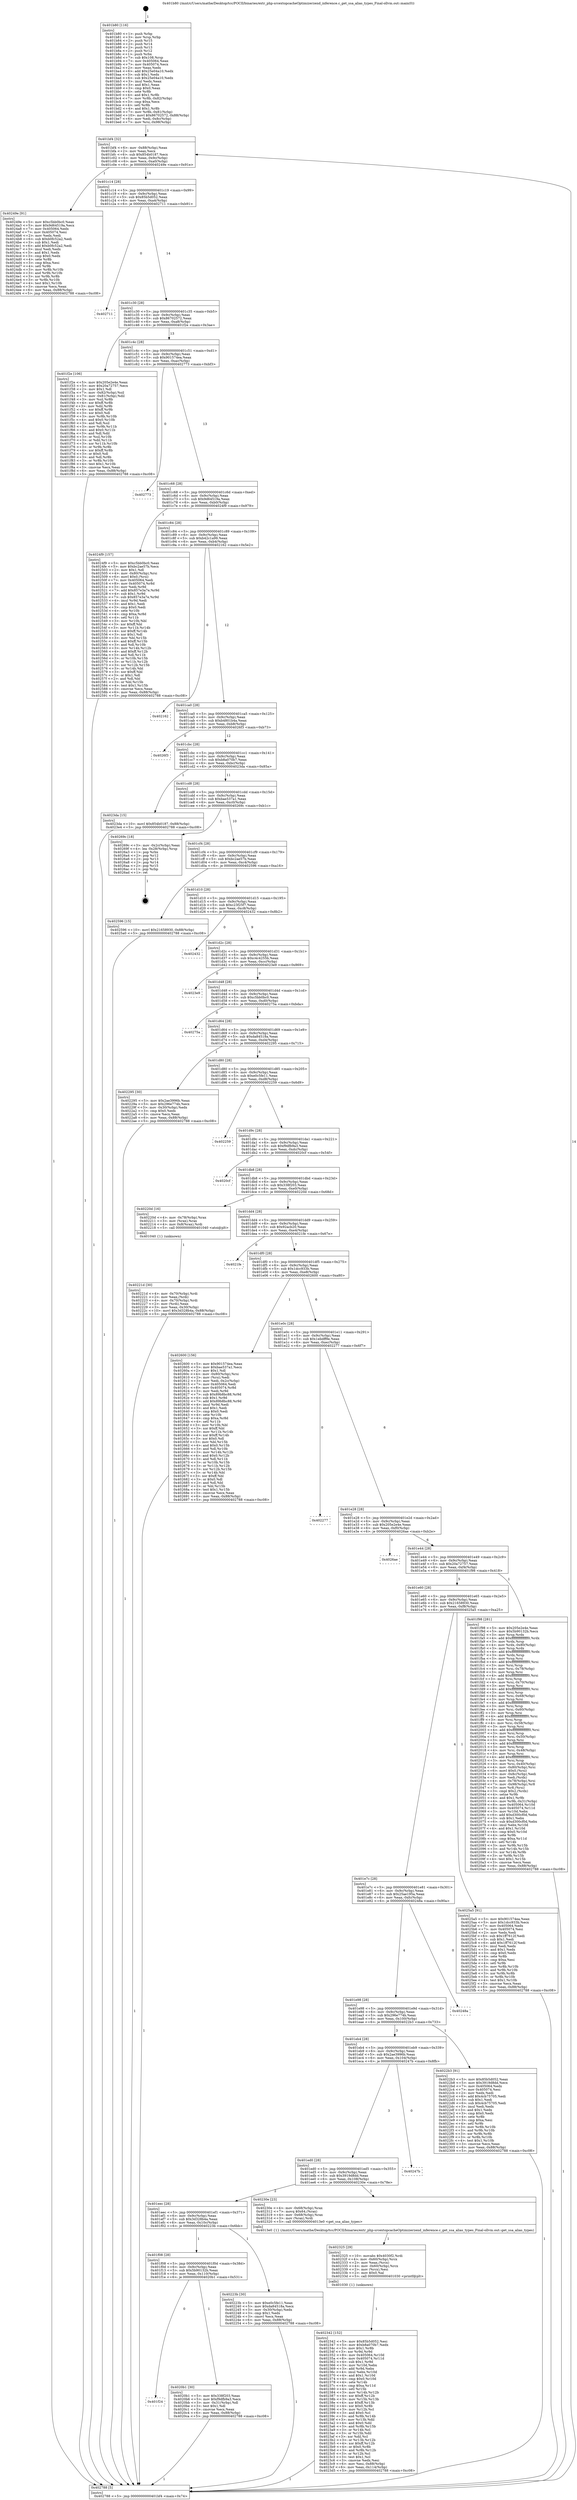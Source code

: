 digraph "0x401b80" {
  label = "0x401b80 (/mnt/c/Users/mathe/Desktop/tcc/POCII/binaries/extr_php-srcextopcacheOptimizerzend_inference.c_get_ssa_alias_types_Final-ollvm.out::main(0))"
  labelloc = "t"
  node[shape=record]

  Entry [label="",width=0.3,height=0.3,shape=circle,fillcolor=black,style=filled]
  "0x401bf4" [label="{
     0x401bf4 [32]\l
     | [instrs]\l
     &nbsp;&nbsp;0x401bf4 \<+6\>: mov -0x88(%rbp),%eax\l
     &nbsp;&nbsp;0x401bfa \<+2\>: mov %eax,%ecx\l
     &nbsp;&nbsp;0x401bfc \<+6\>: sub $0x854b0187,%ecx\l
     &nbsp;&nbsp;0x401c02 \<+6\>: mov %eax,-0x9c(%rbp)\l
     &nbsp;&nbsp;0x401c08 \<+6\>: mov %ecx,-0xa0(%rbp)\l
     &nbsp;&nbsp;0x401c0e \<+6\>: je 000000000040249e \<main+0x91e\>\l
  }"]
  "0x40249e" [label="{
     0x40249e [91]\l
     | [instrs]\l
     &nbsp;&nbsp;0x40249e \<+5\>: mov $0xc5bb0bc0,%eax\l
     &nbsp;&nbsp;0x4024a3 \<+5\>: mov $0x9d64519a,%ecx\l
     &nbsp;&nbsp;0x4024a8 \<+7\>: mov 0x405064,%edx\l
     &nbsp;&nbsp;0x4024af \<+7\>: mov 0x405074,%esi\l
     &nbsp;&nbsp;0x4024b6 \<+2\>: mov %edx,%edi\l
     &nbsp;&nbsp;0x4024b8 \<+6\>: sub $0xb0fc52a2,%edi\l
     &nbsp;&nbsp;0x4024be \<+3\>: sub $0x1,%edi\l
     &nbsp;&nbsp;0x4024c1 \<+6\>: add $0xb0fc52a2,%edi\l
     &nbsp;&nbsp;0x4024c7 \<+3\>: imul %edi,%edx\l
     &nbsp;&nbsp;0x4024ca \<+3\>: and $0x1,%edx\l
     &nbsp;&nbsp;0x4024cd \<+3\>: cmp $0x0,%edx\l
     &nbsp;&nbsp;0x4024d0 \<+4\>: sete %r8b\l
     &nbsp;&nbsp;0x4024d4 \<+3\>: cmp $0xa,%esi\l
     &nbsp;&nbsp;0x4024d7 \<+4\>: setl %r9b\l
     &nbsp;&nbsp;0x4024db \<+3\>: mov %r8b,%r10b\l
     &nbsp;&nbsp;0x4024de \<+3\>: and %r9b,%r10b\l
     &nbsp;&nbsp;0x4024e1 \<+3\>: xor %r9b,%r8b\l
     &nbsp;&nbsp;0x4024e4 \<+3\>: or %r8b,%r10b\l
     &nbsp;&nbsp;0x4024e7 \<+4\>: test $0x1,%r10b\l
     &nbsp;&nbsp;0x4024eb \<+3\>: cmovne %ecx,%eax\l
     &nbsp;&nbsp;0x4024ee \<+6\>: mov %eax,-0x88(%rbp)\l
     &nbsp;&nbsp;0x4024f4 \<+5\>: jmp 0000000000402788 \<main+0xc08\>\l
  }"]
  "0x401c14" [label="{
     0x401c14 [28]\l
     | [instrs]\l
     &nbsp;&nbsp;0x401c14 \<+5\>: jmp 0000000000401c19 \<main+0x99\>\l
     &nbsp;&nbsp;0x401c19 \<+6\>: mov -0x9c(%rbp),%eax\l
     &nbsp;&nbsp;0x401c1f \<+5\>: sub $0x85b5d052,%eax\l
     &nbsp;&nbsp;0x401c24 \<+6\>: mov %eax,-0xa4(%rbp)\l
     &nbsp;&nbsp;0x401c2a \<+6\>: je 0000000000402711 \<main+0xb91\>\l
  }"]
  Exit [label="",width=0.3,height=0.3,shape=circle,fillcolor=black,style=filled,peripheries=2]
  "0x402711" [label="{
     0x402711\l
  }", style=dashed]
  "0x401c30" [label="{
     0x401c30 [28]\l
     | [instrs]\l
     &nbsp;&nbsp;0x401c30 \<+5\>: jmp 0000000000401c35 \<main+0xb5\>\l
     &nbsp;&nbsp;0x401c35 \<+6\>: mov -0x9c(%rbp),%eax\l
     &nbsp;&nbsp;0x401c3b \<+5\>: sub $0x86702572,%eax\l
     &nbsp;&nbsp;0x401c40 \<+6\>: mov %eax,-0xa8(%rbp)\l
     &nbsp;&nbsp;0x401c46 \<+6\>: je 0000000000401f2e \<main+0x3ae\>\l
  }"]
  "0x402342" [label="{
     0x402342 [152]\l
     | [instrs]\l
     &nbsp;&nbsp;0x402342 \<+5\>: mov $0x85b5d052,%esi\l
     &nbsp;&nbsp;0x402347 \<+5\>: mov $0xb8a070b7,%edx\l
     &nbsp;&nbsp;0x40234c \<+3\>: mov $0x1,%r8b\l
     &nbsp;&nbsp;0x40234f \<+3\>: xor %r9d,%r9d\l
     &nbsp;&nbsp;0x402352 \<+8\>: mov 0x405064,%r10d\l
     &nbsp;&nbsp;0x40235a \<+8\>: mov 0x405074,%r11d\l
     &nbsp;&nbsp;0x402362 \<+4\>: sub $0x1,%r9d\l
     &nbsp;&nbsp;0x402366 \<+3\>: mov %r10d,%ebx\l
     &nbsp;&nbsp;0x402369 \<+3\>: add %r9d,%ebx\l
     &nbsp;&nbsp;0x40236c \<+4\>: imul %ebx,%r10d\l
     &nbsp;&nbsp;0x402370 \<+4\>: and $0x1,%r10d\l
     &nbsp;&nbsp;0x402374 \<+4\>: cmp $0x0,%r10d\l
     &nbsp;&nbsp;0x402378 \<+4\>: sete %r14b\l
     &nbsp;&nbsp;0x40237c \<+4\>: cmp $0xa,%r11d\l
     &nbsp;&nbsp;0x402380 \<+4\>: setl %r15b\l
     &nbsp;&nbsp;0x402384 \<+3\>: mov %r14b,%r12b\l
     &nbsp;&nbsp;0x402387 \<+4\>: xor $0xff,%r12b\l
     &nbsp;&nbsp;0x40238b \<+3\>: mov %r15b,%r13b\l
     &nbsp;&nbsp;0x40238e \<+4\>: xor $0xff,%r13b\l
     &nbsp;&nbsp;0x402392 \<+4\>: xor $0x0,%r8b\l
     &nbsp;&nbsp;0x402396 \<+3\>: mov %r12b,%cl\l
     &nbsp;&nbsp;0x402399 \<+3\>: and $0x0,%cl\l
     &nbsp;&nbsp;0x40239c \<+3\>: and %r8b,%r14b\l
     &nbsp;&nbsp;0x40239f \<+3\>: mov %r13b,%dil\l
     &nbsp;&nbsp;0x4023a2 \<+4\>: and $0x0,%dil\l
     &nbsp;&nbsp;0x4023a6 \<+3\>: and %r8b,%r15b\l
     &nbsp;&nbsp;0x4023a9 \<+3\>: or %r14b,%cl\l
     &nbsp;&nbsp;0x4023ac \<+3\>: or %r15b,%dil\l
     &nbsp;&nbsp;0x4023af \<+3\>: xor %dil,%cl\l
     &nbsp;&nbsp;0x4023b2 \<+3\>: or %r13b,%r12b\l
     &nbsp;&nbsp;0x4023b5 \<+4\>: xor $0xff,%r12b\l
     &nbsp;&nbsp;0x4023b9 \<+4\>: or $0x0,%r8b\l
     &nbsp;&nbsp;0x4023bd \<+3\>: and %r8b,%r12b\l
     &nbsp;&nbsp;0x4023c0 \<+3\>: or %r12b,%cl\l
     &nbsp;&nbsp;0x4023c3 \<+3\>: test $0x1,%cl\l
     &nbsp;&nbsp;0x4023c6 \<+3\>: cmovne %edx,%esi\l
     &nbsp;&nbsp;0x4023c9 \<+6\>: mov %esi,-0x88(%rbp)\l
     &nbsp;&nbsp;0x4023cf \<+6\>: mov %eax,-0x114(%rbp)\l
     &nbsp;&nbsp;0x4023d5 \<+5\>: jmp 0000000000402788 \<main+0xc08\>\l
  }"]
  "0x401f2e" [label="{
     0x401f2e [106]\l
     | [instrs]\l
     &nbsp;&nbsp;0x401f2e \<+5\>: mov $0x205e2e4e,%eax\l
     &nbsp;&nbsp;0x401f33 \<+5\>: mov $0x20a72757,%ecx\l
     &nbsp;&nbsp;0x401f38 \<+2\>: mov $0x1,%dl\l
     &nbsp;&nbsp;0x401f3a \<+7\>: mov -0x82(%rbp),%sil\l
     &nbsp;&nbsp;0x401f41 \<+7\>: mov -0x81(%rbp),%dil\l
     &nbsp;&nbsp;0x401f48 \<+3\>: mov %sil,%r8b\l
     &nbsp;&nbsp;0x401f4b \<+4\>: xor $0xff,%r8b\l
     &nbsp;&nbsp;0x401f4f \<+3\>: mov %dil,%r9b\l
     &nbsp;&nbsp;0x401f52 \<+4\>: xor $0xff,%r9b\l
     &nbsp;&nbsp;0x401f56 \<+3\>: xor $0x0,%dl\l
     &nbsp;&nbsp;0x401f59 \<+3\>: mov %r8b,%r10b\l
     &nbsp;&nbsp;0x401f5c \<+4\>: and $0x0,%r10b\l
     &nbsp;&nbsp;0x401f60 \<+3\>: and %dl,%sil\l
     &nbsp;&nbsp;0x401f63 \<+3\>: mov %r9b,%r11b\l
     &nbsp;&nbsp;0x401f66 \<+4\>: and $0x0,%r11b\l
     &nbsp;&nbsp;0x401f6a \<+3\>: and %dl,%dil\l
     &nbsp;&nbsp;0x401f6d \<+3\>: or %sil,%r10b\l
     &nbsp;&nbsp;0x401f70 \<+3\>: or %dil,%r11b\l
     &nbsp;&nbsp;0x401f73 \<+3\>: xor %r11b,%r10b\l
     &nbsp;&nbsp;0x401f76 \<+3\>: or %r9b,%r8b\l
     &nbsp;&nbsp;0x401f79 \<+4\>: xor $0xff,%r8b\l
     &nbsp;&nbsp;0x401f7d \<+3\>: or $0x0,%dl\l
     &nbsp;&nbsp;0x401f80 \<+3\>: and %dl,%r8b\l
     &nbsp;&nbsp;0x401f83 \<+3\>: or %r8b,%r10b\l
     &nbsp;&nbsp;0x401f86 \<+4\>: test $0x1,%r10b\l
     &nbsp;&nbsp;0x401f8a \<+3\>: cmovne %ecx,%eax\l
     &nbsp;&nbsp;0x401f8d \<+6\>: mov %eax,-0x88(%rbp)\l
     &nbsp;&nbsp;0x401f93 \<+5\>: jmp 0000000000402788 \<main+0xc08\>\l
  }"]
  "0x401c4c" [label="{
     0x401c4c [28]\l
     | [instrs]\l
     &nbsp;&nbsp;0x401c4c \<+5\>: jmp 0000000000401c51 \<main+0xd1\>\l
     &nbsp;&nbsp;0x401c51 \<+6\>: mov -0x9c(%rbp),%eax\l
     &nbsp;&nbsp;0x401c57 \<+5\>: sub $0x901574ea,%eax\l
     &nbsp;&nbsp;0x401c5c \<+6\>: mov %eax,-0xac(%rbp)\l
     &nbsp;&nbsp;0x401c62 \<+6\>: je 0000000000402773 \<main+0xbf3\>\l
  }"]
  "0x402788" [label="{
     0x402788 [5]\l
     | [instrs]\l
     &nbsp;&nbsp;0x402788 \<+5\>: jmp 0000000000401bf4 \<main+0x74\>\l
  }"]
  "0x401b80" [label="{
     0x401b80 [116]\l
     | [instrs]\l
     &nbsp;&nbsp;0x401b80 \<+1\>: push %rbp\l
     &nbsp;&nbsp;0x401b81 \<+3\>: mov %rsp,%rbp\l
     &nbsp;&nbsp;0x401b84 \<+2\>: push %r15\l
     &nbsp;&nbsp;0x401b86 \<+2\>: push %r14\l
     &nbsp;&nbsp;0x401b88 \<+2\>: push %r13\l
     &nbsp;&nbsp;0x401b8a \<+2\>: push %r12\l
     &nbsp;&nbsp;0x401b8c \<+1\>: push %rbx\l
     &nbsp;&nbsp;0x401b8d \<+7\>: sub $0x108,%rsp\l
     &nbsp;&nbsp;0x401b94 \<+7\>: mov 0x405064,%eax\l
     &nbsp;&nbsp;0x401b9b \<+7\>: mov 0x405074,%ecx\l
     &nbsp;&nbsp;0x401ba2 \<+2\>: mov %eax,%edx\l
     &nbsp;&nbsp;0x401ba4 \<+6\>: add $0x25e04a10,%edx\l
     &nbsp;&nbsp;0x401baa \<+3\>: sub $0x1,%edx\l
     &nbsp;&nbsp;0x401bad \<+6\>: sub $0x25e04a10,%edx\l
     &nbsp;&nbsp;0x401bb3 \<+3\>: imul %edx,%eax\l
     &nbsp;&nbsp;0x401bb6 \<+3\>: and $0x1,%eax\l
     &nbsp;&nbsp;0x401bb9 \<+3\>: cmp $0x0,%eax\l
     &nbsp;&nbsp;0x401bbc \<+4\>: sete %r8b\l
     &nbsp;&nbsp;0x401bc0 \<+4\>: and $0x1,%r8b\l
     &nbsp;&nbsp;0x401bc4 \<+7\>: mov %r8b,-0x82(%rbp)\l
     &nbsp;&nbsp;0x401bcb \<+3\>: cmp $0xa,%ecx\l
     &nbsp;&nbsp;0x401bce \<+4\>: setl %r8b\l
     &nbsp;&nbsp;0x401bd2 \<+4\>: and $0x1,%r8b\l
     &nbsp;&nbsp;0x401bd6 \<+7\>: mov %r8b,-0x81(%rbp)\l
     &nbsp;&nbsp;0x401bdd \<+10\>: movl $0x86702572,-0x88(%rbp)\l
     &nbsp;&nbsp;0x401be7 \<+6\>: mov %edi,-0x8c(%rbp)\l
     &nbsp;&nbsp;0x401bed \<+7\>: mov %rsi,-0x98(%rbp)\l
  }"]
  "0x402325" [label="{
     0x402325 [29]\l
     | [instrs]\l
     &nbsp;&nbsp;0x402325 \<+10\>: movabs $0x4030f2,%rdi\l
     &nbsp;&nbsp;0x40232f \<+4\>: mov -0x60(%rbp),%rcx\l
     &nbsp;&nbsp;0x402333 \<+2\>: mov %eax,(%rcx)\l
     &nbsp;&nbsp;0x402335 \<+4\>: mov -0x60(%rbp),%rcx\l
     &nbsp;&nbsp;0x402339 \<+2\>: mov (%rcx),%esi\l
     &nbsp;&nbsp;0x40233b \<+2\>: mov $0x0,%al\l
     &nbsp;&nbsp;0x40233d \<+5\>: call 0000000000401030 \<printf@plt\>\l
     | [calls]\l
     &nbsp;&nbsp;0x401030 \{1\} (unknown)\l
  }"]
  "0x402773" [label="{
     0x402773\l
  }", style=dashed]
  "0x401c68" [label="{
     0x401c68 [28]\l
     | [instrs]\l
     &nbsp;&nbsp;0x401c68 \<+5\>: jmp 0000000000401c6d \<main+0xed\>\l
     &nbsp;&nbsp;0x401c6d \<+6\>: mov -0x9c(%rbp),%eax\l
     &nbsp;&nbsp;0x401c73 \<+5\>: sub $0x9d64519a,%eax\l
     &nbsp;&nbsp;0x401c78 \<+6\>: mov %eax,-0xb0(%rbp)\l
     &nbsp;&nbsp;0x401c7e \<+6\>: je 00000000004024f9 \<main+0x979\>\l
  }"]
  "0x40221d" [label="{
     0x40221d [30]\l
     | [instrs]\l
     &nbsp;&nbsp;0x40221d \<+4\>: mov -0x70(%rbp),%rdi\l
     &nbsp;&nbsp;0x402221 \<+2\>: mov %eax,(%rdi)\l
     &nbsp;&nbsp;0x402223 \<+4\>: mov -0x70(%rbp),%rdi\l
     &nbsp;&nbsp;0x402227 \<+2\>: mov (%rdi),%eax\l
     &nbsp;&nbsp;0x402229 \<+3\>: mov %eax,-0x30(%rbp)\l
     &nbsp;&nbsp;0x40222c \<+10\>: movl $0x3d328b4a,-0x88(%rbp)\l
     &nbsp;&nbsp;0x402236 \<+5\>: jmp 0000000000402788 \<main+0xc08\>\l
  }"]
  "0x4024f9" [label="{
     0x4024f9 [157]\l
     | [instrs]\l
     &nbsp;&nbsp;0x4024f9 \<+5\>: mov $0xc5bb0bc0,%eax\l
     &nbsp;&nbsp;0x4024fe \<+5\>: mov $0xbc2ae57b,%ecx\l
     &nbsp;&nbsp;0x402503 \<+2\>: mov $0x1,%dl\l
     &nbsp;&nbsp;0x402505 \<+4\>: mov -0x80(%rbp),%rsi\l
     &nbsp;&nbsp;0x402509 \<+6\>: movl $0x0,(%rsi)\l
     &nbsp;&nbsp;0x40250f \<+7\>: mov 0x405064,%edi\l
     &nbsp;&nbsp;0x402516 \<+8\>: mov 0x405074,%r8d\l
     &nbsp;&nbsp;0x40251e \<+3\>: mov %edi,%r9d\l
     &nbsp;&nbsp;0x402521 \<+7\>: add $0x857e3a7e,%r9d\l
     &nbsp;&nbsp;0x402528 \<+4\>: sub $0x1,%r9d\l
     &nbsp;&nbsp;0x40252c \<+7\>: sub $0x857e3a7e,%r9d\l
     &nbsp;&nbsp;0x402533 \<+4\>: imul %r9d,%edi\l
     &nbsp;&nbsp;0x402537 \<+3\>: and $0x1,%edi\l
     &nbsp;&nbsp;0x40253a \<+3\>: cmp $0x0,%edi\l
     &nbsp;&nbsp;0x40253d \<+4\>: sete %r10b\l
     &nbsp;&nbsp;0x402541 \<+4\>: cmp $0xa,%r8d\l
     &nbsp;&nbsp;0x402545 \<+4\>: setl %r11b\l
     &nbsp;&nbsp;0x402549 \<+3\>: mov %r10b,%bl\l
     &nbsp;&nbsp;0x40254c \<+3\>: xor $0xff,%bl\l
     &nbsp;&nbsp;0x40254f \<+3\>: mov %r11b,%r14b\l
     &nbsp;&nbsp;0x402552 \<+4\>: xor $0xff,%r14b\l
     &nbsp;&nbsp;0x402556 \<+3\>: xor $0x1,%dl\l
     &nbsp;&nbsp;0x402559 \<+3\>: mov %bl,%r15b\l
     &nbsp;&nbsp;0x40255c \<+4\>: and $0xff,%r15b\l
     &nbsp;&nbsp;0x402560 \<+3\>: and %dl,%r10b\l
     &nbsp;&nbsp;0x402563 \<+3\>: mov %r14b,%r12b\l
     &nbsp;&nbsp;0x402566 \<+4\>: and $0xff,%r12b\l
     &nbsp;&nbsp;0x40256a \<+3\>: and %dl,%r11b\l
     &nbsp;&nbsp;0x40256d \<+3\>: or %r10b,%r15b\l
     &nbsp;&nbsp;0x402570 \<+3\>: or %r11b,%r12b\l
     &nbsp;&nbsp;0x402573 \<+3\>: xor %r12b,%r15b\l
     &nbsp;&nbsp;0x402576 \<+3\>: or %r14b,%bl\l
     &nbsp;&nbsp;0x402579 \<+3\>: xor $0xff,%bl\l
     &nbsp;&nbsp;0x40257c \<+3\>: or $0x1,%dl\l
     &nbsp;&nbsp;0x40257f \<+2\>: and %dl,%bl\l
     &nbsp;&nbsp;0x402581 \<+3\>: or %bl,%r15b\l
     &nbsp;&nbsp;0x402584 \<+4\>: test $0x1,%r15b\l
     &nbsp;&nbsp;0x402588 \<+3\>: cmovne %ecx,%eax\l
     &nbsp;&nbsp;0x40258b \<+6\>: mov %eax,-0x88(%rbp)\l
     &nbsp;&nbsp;0x402591 \<+5\>: jmp 0000000000402788 \<main+0xc08\>\l
  }"]
  "0x401c84" [label="{
     0x401c84 [28]\l
     | [instrs]\l
     &nbsp;&nbsp;0x401c84 \<+5\>: jmp 0000000000401c89 \<main+0x109\>\l
     &nbsp;&nbsp;0x401c89 \<+6\>: mov -0x9c(%rbp),%eax\l
     &nbsp;&nbsp;0x401c8f \<+5\>: sub $0xb42c1a99,%eax\l
     &nbsp;&nbsp;0x401c94 \<+6\>: mov %eax,-0xb4(%rbp)\l
     &nbsp;&nbsp;0x401c9a \<+6\>: je 0000000000402162 \<main+0x5e2\>\l
  }"]
  "0x401f24" [label="{
     0x401f24\l
  }", style=dashed]
  "0x402162" [label="{
     0x402162\l
  }", style=dashed]
  "0x401ca0" [label="{
     0x401ca0 [28]\l
     | [instrs]\l
     &nbsp;&nbsp;0x401ca0 \<+5\>: jmp 0000000000401ca5 \<main+0x125\>\l
     &nbsp;&nbsp;0x401ca5 \<+6\>: mov -0x9c(%rbp),%eax\l
     &nbsp;&nbsp;0x401cab \<+5\>: sub $0xb4801b4a,%eax\l
     &nbsp;&nbsp;0x401cb0 \<+6\>: mov %eax,-0xb8(%rbp)\l
     &nbsp;&nbsp;0x401cb6 \<+6\>: je 00000000004026f3 \<main+0xb73\>\l
  }"]
  "0x4020b1" [label="{
     0x4020b1 [30]\l
     | [instrs]\l
     &nbsp;&nbsp;0x4020b1 \<+5\>: mov $0x338f203,%eax\l
     &nbsp;&nbsp;0x4020b6 \<+5\>: mov $0xf9dfb9a3,%ecx\l
     &nbsp;&nbsp;0x4020bb \<+3\>: mov -0x31(%rbp),%dl\l
     &nbsp;&nbsp;0x4020be \<+3\>: test $0x1,%dl\l
     &nbsp;&nbsp;0x4020c1 \<+3\>: cmovne %ecx,%eax\l
     &nbsp;&nbsp;0x4020c4 \<+6\>: mov %eax,-0x88(%rbp)\l
     &nbsp;&nbsp;0x4020ca \<+5\>: jmp 0000000000402788 \<main+0xc08\>\l
  }"]
  "0x4026f3" [label="{
     0x4026f3\l
  }", style=dashed]
  "0x401cbc" [label="{
     0x401cbc [28]\l
     | [instrs]\l
     &nbsp;&nbsp;0x401cbc \<+5\>: jmp 0000000000401cc1 \<main+0x141\>\l
     &nbsp;&nbsp;0x401cc1 \<+6\>: mov -0x9c(%rbp),%eax\l
     &nbsp;&nbsp;0x401cc7 \<+5\>: sub $0xb8a070b7,%eax\l
     &nbsp;&nbsp;0x401ccc \<+6\>: mov %eax,-0xbc(%rbp)\l
     &nbsp;&nbsp;0x401cd2 \<+6\>: je 00000000004023da \<main+0x85a\>\l
  }"]
  "0x401f08" [label="{
     0x401f08 [28]\l
     | [instrs]\l
     &nbsp;&nbsp;0x401f08 \<+5\>: jmp 0000000000401f0d \<main+0x38d\>\l
     &nbsp;&nbsp;0x401f0d \<+6\>: mov -0x9c(%rbp),%eax\l
     &nbsp;&nbsp;0x401f13 \<+5\>: sub $0x5b90132b,%eax\l
     &nbsp;&nbsp;0x401f18 \<+6\>: mov %eax,-0x110(%rbp)\l
     &nbsp;&nbsp;0x401f1e \<+6\>: je 00000000004020b1 \<main+0x531\>\l
  }"]
  "0x4023da" [label="{
     0x4023da [15]\l
     | [instrs]\l
     &nbsp;&nbsp;0x4023da \<+10\>: movl $0x854b0187,-0x88(%rbp)\l
     &nbsp;&nbsp;0x4023e4 \<+5\>: jmp 0000000000402788 \<main+0xc08\>\l
  }"]
  "0x401cd8" [label="{
     0x401cd8 [28]\l
     | [instrs]\l
     &nbsp;&nbsp;0x401cd8 \<+5\>: jmp 0000000000401cdd \<main+0x15d\>\l
     &nbsp;&nbsp;0x401cdd \<+6\>: mov -0x9c(%rbp),%eax\l
     &nbsp;&nbsp;0x401ce3 \<+5\>: sub $0xbae537a1,%eax\l
     &nbsp;&nbsp;0x401ce8 \<+6\>: mov %eax,-0xc0(%rbp)\l
     &nbsp;&nbsp;0x401cee \<+6\>: je 000000000040269c \<main+0xb1c\>\l
  }"]
  "0x40223b" [label="{
     0x40223b [30]\l
     | [instrs]\l
     &nbsp;&nbsp;0x40223b \<+5\>: mov $0xe0c5fe11,%eax\l
     &nbsp;&nbsp;0x402240 \<+5\>: mov $0xda84518a,%ecx\l
     &nbsp;&nbsp;0x402245 \<+3\>: mov -0x30(%rbp),%edx\l
     &nbsp;&nbsp;0x402248 \<+3\>: cmp $0x1,%edx\l
     &nbsp;&nbsp;0x40224b \<+3\>: cmovl %ecx,%eax\l
     &nbsp;&nbsp;0x40224e \<+6\>: mov %eax,-0x88(%rbp)\l
     &nbsp;&nbsp;0x402254 \<+5\>: jmp 0000000000402788 \<main+0xc08\>\l
  }"]
  "0x40269c" [label="{
     0x40269c [18]\l
     | [instrs]\l
     &nbsp;&nbsp;0x40269c \<+3\>: mov -0x2c(%rbp),%eax\l
     &nbsp;&nbsp;0x40269f \<+4\>: lea -0x28(%rbp),%rsp\l
     &nbsp;&nbsp;0x4026a3 \<+1\>: pop %rbx\l
     &nbsp;&nbsp;0x4026a4 \<+2\>: pop %r12\l
     &nbsp;&nbsp;0x4026a6 \<+2\>: pop %r13\l
     &nbsp;&nbsp;0x4026a8 \<+2\>: pop %r14\l
     &nbsp;&nbsp;0x4026aa \<+2\>: pop %r15\l
     &nbsp;&nbsp;0x4026ac \<+1\>: pop %rbp\l
     &nbsp;&nbsp;0x4026ad \<+1\>: ret\l
  }"]
  "0x401cf4" [label="{
     0x401cf4 [28]\l
     | [instrs]\l
     &nbsp;&nbsp;0x401cf4 \<+5\>: jmp 0000000000401cf9 \<main+0x179\>\l
     &nbsp;&nbsp;0x401cf9 \<+6\>: mov -0x9c(%rbp),%eax\l
     &nbsp;&nbsp;0x401cff \<+5\>: sub $0xbc2ae57b,%eax\l
     &nbsp;&nbsp;0x401d04 \<+6\>: mov %eax,-0xc4(%rbp)\l
     &nbsp;&nbsp;0x401d0a \<+6\>: je 0000000000402596 \<main+0xa16\>\l
  }"]
  "0x401eec" [label="{
     0x401eec [28]\l
     | [instrs]\l
     &nbsp;&nbsp;0x401eec \<+5\>: jmp 0000000000401ef1 \<main+0x371\>\l
     &nbsp;&nbsp;0x401ef1 \<+6\>: mov -0x9c(%rbp),%eax\l
     &nbsp;&nbsp;0x401ef7 \<+5\>: sub $0x3d328b4a,%eax\l
     &nbsp;&nbsp;0x401efc \<+6\>: mov %eax,-0x10c(%rbp)\l
     &nbsp;&nbsp;0x401f02 \<+6\>: je 000000000040223b \<main+0x6bb\>\l
  }"]
  "0x402596" [label="{
     0x402596 [15]\l
     | [instrs]\l
     &nbsp;&nbsp;0x402596 \<+10\>: movl $0x21658930,-0x88(%rbp)\l
     &nbsp;&nbsp;0x4025a0 \<+5\>: jmp 0000000000402788 \<main+0xc08\>\l
  }"]
  "0x401d10" [label="{
     0x401d10 [28]\l
     | [instrs]\l
     &nbsp;&nbsp;0x401d10 \<+5\>: jmp 0000000000401d15 \<main+0x195\>\l
     &nbsp;&nbsp;0x401d15 \<+6\>: mov -0x9c(%rbp),%eax\l
     &nbsp;&nbsp;0x401d1b \<+5\>: sub $0xc23f25f7,%eax\l
     &nbsp;&nbsp;0x401d20 \<+6\>: mov %eax,-0xc8(%rbp)\l
     &nbsp;&nbsp;0x401d26 \<+6\>: je 0000000000402432 \<main+0x8b2\>\l
  }"]
  "0x40230e" [label="{
     0x40230e [23]\l
     | [instrs]\l
     &nbsp;&nbsp;0x40230e \<+4\>: mov -0x68(%rbp),%rax\l
     &nbsp;&nbsp;0x402312 \<+7\>: movq $0x64,(%rax)\l
     &nbsp;&nbsp;0x402319 \<+4\>: mov -0x68(%rbp),%rax\l
     &nbsp;&nbsp;0x40231d \<+3\>: mov (%rax),%rdi\l
     &nbsp;&nbsp;0x402320 \<+5\>: call 00000000004013e0 \<get_ssa_alias_types\>\l
     | [calls]\l
     &nbsp;&nbsp;0x4013e0 \{1\} (/mnt/c/Users/mathe/Desktop/tcc/POCII/binaries/extr_php-srcextopcacheOptimizerzend_inference.c_get_ssa_alias_types_Final-ollvm.out::get_ssa_alias_types)\l
  }"]
  "0x402432" [label="{
     0x402432\l
  }", style=dashed]
  "0x401d2c" [label="{
     0x401d2c [28]\l
     | [instrs]\l
     &nbsp;&nbsp;0x401d2c \<+5\>: jmp 0000000000401d31 \<main+0x1b1\>\l
     &nbsp;&nbsp;0x401d31 \<+6\>: mov -0x9c(%rbp),%eax\l
     &nbsp;&nbsp;0x401d37 \<+5\>: sub $0xc4c4255b,%eax\l
     &nbsp;&nbsp;0x401d3c \<+6\>: mov %eax,-0xcc(%rbp)\l
     &nbsp;&nbsp;0x401d42 \<+6\>: je 00000000004023e9 \<main+0x869\>\l
  }"]
  "0x401ed0" [label="{
     0x401ed0 [28]\l
     | [instrs]\l
     &nbsp;&nbsp;0x401ed0 \<+5\>: jmp 0000000000401ed5 \<main+0x355\>\l
     &nbsp;&nbsp;0x401ed5 \<+6\>: mov -0x9c(%rbp),%eax\l
     &nbsp;&nbsp;0x401edb \<+5\>: sub $0x3919d8dd,%eax\l
     &nbsp;&nbsp;0x401ee0 \<+6\>: mov %eax,-0x108(%rbp)\l
     &nbsp;&nbsp;0x401ee6 \<+6\>: je 000000000040230e \<main+0x78e\>\l
  }"]
  "0x4023e9" [label="{
     0x4023e9\l
  }", style=dashed]
  "0x401d48" [label="{
     0x401d48 [28]\l
     | [instrs]\l
     &nbsp;&nbsp;0x401d48 \<+5\>: jmp 0000000000401d4d \<main+0x1cd\>\l
     &nbsp;&nbsp;0x401d4d \<+6\>: mov -0x9c(%rbp),%eax\l
     &nbsp;&nbsp;0x401d53 \<+5\>: sub $0xc5bb0bc0,%eax\l
     &nbsp;&nbsp;0x401d58 \<+6\>: mov %eax,-0xd0(%rbp)\l
     &nbsp;&nbsp;0x401d5e \<+6\>: je 000000000040275a \<main+0xbda\>\l
  }"]
  "0x40247b" [label="{
     0x40247b\l
  }", style=dashed]
  "0x40275a" [label="{
     0x40275a\l
  }", style=dashed]
  "0x401d64" [label="{
     0x401d64 [28]\l
     | [instrs]\l
     &nbsp;&nbsp;0x401d64 \<+5\>: jmp 0000000000401d69 \<main+0x1e9\>\l
     &nbsp;&nbsp;0x401d69 \<+6\>: mov -0x9c(%rbp),%eax\l
     &nbsp;&nbsp;0x401d6f \<+5\>: sub $0xda84518a,%eax\l
     &nbsp;&nbsp;0x401d74 \<+6\>: mov %eax,-0xd4(%rbp)\l
     &nbsp;&nbsp;0x401d7a \<+6\>: je 0000000000402295 \<main+0x715\>\l
  }"]
  "0x401eb4" [label="{
     0x401eb4 [28]\l
     | [instrs]\l
     &nbsp;&nbsp;0x401eb4 \<+5\>: jmp 0000000000401eb9 \<main+0x339\>\l
     &nbsp;&nbsp;0x401eb9 \<+6\>: mov -0x9c(%rbp),%eax\l
     &nbsp;&nbsp;0x401ebf \<+5\>: sub $0x2ae3996b,%eax\l
     &nbsp;&nbsp;0x401ec4 \<+6\>: mov %eax,-0x104(%rbp)\l
     &nbsp;&nbsp;0x401eca \<+6\>: je 000000000040247b \<main+0x8fb\>\l
  }"]
  "0x402295" [label="{
     0x402295 [30]\l
     | [instrs]\l
     &nbsp;&nbsp;0x402295 \<+5\>: mov $0x2ae3996b,%eax\l
     &nbsp;&nbsp;0x40229a \<+5\>: mov $0x296e774b,%ecx\l
     &nbsp;&nbsp;0x40229f \<+3\>: mov -0x30(%rbp),%edx\l
     &nbsp;&nbsp;0x4022a2 \<+3\>: cmp $0x0,%edx\l
     &nbsp;&nbsp;0x4022a5 \<+3\>: cmove %ecx,%eax\l
     &nbsp;&nbsp;0x4022a8 \<+6\>: mov %eax,-0x88(%rbp)\l
     &nbsp;&nbsp;0x4022ae \<+5\>: jmp 0000000000402788 \<main+0xc08\>\l
  }"]
  "0x401d80" [label="{
     0x401d80 [28]\l
     | [instrs]\l
     &nbsp;&nbsp;0x401d80 \<+5\>: jmp 0000000000401d85 \<main+0x205\>\l
     &nbsp;&nbsp;0x401d85 \<+6\>: mov -0x9c(%rbp),%eax\l
     &nbsp;&nbsp;0x401d8b \<+5\>: sub $0xe0c5fe11,%eax\l
     &nbsp;&nbsp;0x401d90 \<+6\>: mov %eax,-0xd8(%rbp)\l
     &nbsp;&nbsp;0x401d96 \<+6\>: je 0000000000402259 \<main+0x6d9\>\l
  }"]
  "0x4022b3" [label="{
     0x4022b3 [91]\l
     | [instrs]\l
     &nbsp;&nbsp;0x4022b3 \<+5\>: mov $0x85b5d052,%eax\l
     &nbsp;&nbsp;0x4022b8 \<+5\>: mov $0x3919d8dd,%ecx\l
     &nbsp;&nbsp;0x4022bd \<+7\>: mov 0x405064,%edx\l
     &nbsp;&nbsp;0x4022c4 \<+7\>: mov 0x405074,%esi\l
     &nbsp;&nbsp;0x4022cb \<+2\>: mov %edx,%edi\l
     &nbsp;&nbsp;0x4022cd \<+6\>: add $0x4cb75705,%edi\l
     &nbsp;&nbsp;0x4022d3 \<+3\>: sub $0x1,%edi\l
     &nbsp;&nbsp;0x4022d6 \<+6\>: sub $0x4cb75705,%edi\l
     &nbsp;&nbsp;0x4022dc \<+3\>: imul %edi,%edx\l
     &nbsp;&nbsp;0x4022df \<+3\>: and $0x1,%edx\l
     &nbsp;&nbsp;0x4022e2 \<+3\>: cmp $0x0,%edx\l
     &nbsp;&nbsp;0x4022e5 \<+4\>: sete %r8b\l
     &nbsp;&nbsp;0x4022e9 \<+3\>: cmp $0xa,%esi\l
     &nbsp;&nbsp;0x4022ec \<+4\>: setl %r9b\l
     &nbsp;&nbsp;0x4022f0 \<+3\>: mov %r8b,%r10b\l
     &nbsp;&nbsp;0x4022f3 \<+3\>: and %r9b,%r10b\l
     &nbsp;&nbsp;0x4022f6 \<+3\>: xor %r9b,%r8b\l
     &nbsp;&nbsp;0x4022f9 \<+3\>: or %r8b,%r10b\l
     &nbsp;&nbsp;0x4022fc \<+4\>: test $0x1,%r10b\l
     &nbsp;&nbsp;0x402300 \<+3\>: cmovne %ecx,%eax\l
     &nbsp;&nbsp;0x402303 \<+6\>: mov %eax,-0x88(%rbp)\l
     &nbsp;&nbsp;0x402309 \<+5\>: jmp 0000000000402788 \<main+0xc08\>\l
  }"]
  "0x402259" [label="{
     0x402259\l
  }", style=dashed]
  "0x401d9c" [label="{
     0x401d9c [28]\l
     | [instrs]\l
     &nbsp;&nbsp;0x401d9c \<+5\>: jmp 0000000000401da1 \<main+0x221\>\l
     &nbsp;&nbsp;0x401da1 \<+6\>: mov -0x9c(%rbp),%eax\l
     &nbsp;&nbsp;0x401da7 \<+5\>: sub $0xf9dfb9a3,%eax\l
     &nbsp;&nbsp;0x401dac \<+6\>: mov %eax,-0xdc(%rbp)\l
     &nbsp;&nbsp;0x401db2 \<+6\>: je 00000000004020cf \<main+0x54f\>\l
  }"]
  "0x401e98" [label="{
     0x401e98 [28]\l
     | [instrs]\l
     &nbsp;&nbsp;0x401e98 \<+5\>: jmp 0000000000401e9d \<main+0x31d\>\l
     &nbsp;&nbsp;0x401e9d \<+6\>: mov -0x9c(%rbp),%eax\l
     &nbsp;&nbsp;0x401ea3 \<+5\>: sub $0x296e774b,%eax\l
     &nbsp;&nbsp;0x401ea8 \<+6\>: mov %eax,-0x100(%rbp)\l
     &nbsp;&nbsp;0x401eae \<+6\>: je 00000000004022b3 \<main+0x733\>\l
  }"]
  "0x4020cf" [label="{
     0x4020cf\l
  }", style=dashed]
  "0x401db8" [label="{
     0x401db8 [28]\l
     | [instrs]\l
     &nbsp;&nbsp;0x401db8 \<+5\>: jmp 0000000000401dbd \<main+0x23d\>\l
     &nbsp;&nbsp;0x401dbd \<+6\>: mov -0x9c(%rbp),%eax\l
     &nbsp;&nbsp;0x401dc3 \<+5\>: sub $0x338f203,%eax\l
     &nbsp;&nbsp;0x401dc8 \<+6\>: mov %eax,-0xe0(%rbp)\l
     &nbsp;&nbsp;0x401dce \<+6\>: je 000000000040220d \<main+0x68d\>\l
  }"]
  "0x40248a" [label="{
     0x40248a\l
  }", style=dashed]
  "0x40220d" [label="{
     0x40220d [16]\l
     | [instrs]\l
     &nbsp;&nbsp;0x40220d \<+4\>: mov -0x78(%rbp),%rax\l
     &nbsp;&nbsp;0x402211 \<+3\>: mov (%rax),%rax\l
     &nbsp;&nbsp;0x402214 \<+4\>: mov 0x8(%rax),%rdi\l
     &nbsp;&nbsp;0x402218 \<+5\>: call 0000000000401040 \<atoi@plt\>\l
     | [calls]\l
     &nbsp;&nbsp;0x401040 \{1\} (unknown)\l
  }"]
  "0x401dd4" [label="{
     0x401dd4 [28]\l
     | [instrs]\l
     &nbsp;&nbsp;0x401dd4 \<+5\>: jmp 0000000000401dd9 \<main+0x259\>\l
     &nbsp;&nbsp;0x401dd9 \<+6\>: mov -0x9c(%rbp),%eax\l
     &nbsp;&nbsp;0x401ddf \<+5\>: sub $0x92acb20,%eax\l
     &nbsp;&nbsp;0x401de4 \<+6\>: mov %eax,-0xe4(%rbp)\l
     &nbsp;&nbsp;0x401dea \<+6\>: je 00000000004021fe \<main+0x67e\>\l
  }"]
  "0x401e7c" [label="{
     0x401e7c [28]\l
     | [instrs]\l
     &nbsp;&nbsp;0x401e7c \<+5\>: jmp 0000000000401e81 \<main+0x301\>\l
     &nbsp;&nbsp;0x401e81 \<+6\>: mov -0x9c(%rbp),%eax\l
     &nbsp;&nbsp;0x401e87 \<+5\>: sub $0x25ae195a,%eax\l
     &nbsp;&nbsp;0x401e8c \<+6\>: mov %eax,-0xfc(%rbp)\l
     &nbsp;&nbsp;0x401e92 \<+6\>: je 000000000040248a \<main+0x90a\>\l
  }"]
  "0x4021fe" [label="{
     0x4021fe\l
  }", style=dashed]
  "0x401df0" [label="{
     0x401df0 [28]\l
     | [instrs]\l
     &nbsp;&nbsp;0x401df0 \<+5\>: jmp 0000000000401df5 \<main+0x275\>\l
     &nbsp;&nbsp;0x401df5 \<+6\>: mov -0x9c(%rbp),%eax\l
     &nbsp;&nbsp;0x401dfb \<+5\>: sub $0x1dcc933b,%eax\l
     &nbsp;&nbsp;0x401e00 \<+6\>: mov %eax,-0xe8(%rbp)\l
     &nbsp;&nbsp;0x401e06 \<+6\>: je 0000000000402600 \<main+0xa80\>\l
  }"]
  "0x4025a5" [label="{
     0x4025a5 [91]\l
     | [instrs]\l
     &nbsp;&nbsp;0x4025a5 \<+5\>: mov $0x901574ea,%eax\l
     &nbsp;&nbsp;0x4025aa \<+5\>: mov $0x1dcc933b,%ecx\l
     &nbsp;&nbsp;0x4025af \<+7\>: mov 0x405064,%edx\l
     &nbsp;&nbsp;0x4025b6 \<+7\>: mov 0x405074,%esi\l
     &nbsp;&nbsp;0x4025bd \<+2\>: mov %edx,%edi\l
     &nbsp;&nbsp;0x4025bf \<+6\>: sub $0x1ff7612f,%edi\l
     &nbsp;&nbsp;0x4025c5 \<+3\>: sub $0x1,%edi\l
     &nbsp;&nbsp;0x4025c8 \<+6\>: add $0x1ff7612f,%edi\l
     &nbsp;&nbsp;0x4025ce \<+3\>: imul %edi,%edx\l
     &nbsp;&nbsp;0x4025d1 \<+3\>: and $0x1,%edx\l
     &nbsp;&nbsp;0x4025d4 \<+3\>: cmp $0x0,%edx\l
     &nbsp;&nbsp;0x4025d7 \<+4\>: sete %r8b\l
     &nbsp;&nbsp;0x4025db \<+3\>: cmp $0xa,%esi\l
     &nbsp;&nbsp;0x4025de \<+4\>: setl %r9b\l
     &nbsp;&nbsp;0x4025e2 \<+3\>: mov %r8b,%r10b\l
     &nbsp;&nbsp;0x4025e5 \<+3\>: and %r9b,%r10b\l
     &nbsp;&nbsp;0x4025e8 \<+3\>: xor %r9b,%r8b\l
     &nbsp;&nbsp;0x4025eb \<+3\>: or %r8b,%r10b\l
     &nbsp;&nbsp;0x4025ee \<+4\>: test $0x1,%r10b\l
     &nbsp;&nbsp;0x4025f2 \<+3\>: cmovne %ecx,%eax\l
     &nbsp;&nbsp;0x4025f5 \<+6\>: mov %eax,-0x88(%rbp)\l
     &nbsp;&nbsp;0x4025fb \<+5\>: jmp 0000000000402788 \<main+0xc08\>\l
  }"]
  "0x402600" [label="{
     0x402600 [156]\l
     | [instrs]\l
     &nbsp;&nbsp;0x402600 \<+5\>: mov $0x901574ea,%eax\l
     &nbsp;&nbsp;0x402605 \<+5\>: mov $0xbae537a1,%ecx\l
     &nbsp;&nbsp;0x40260a \<+2\>: mov $0x1,%dl\l
     &nbsp;&nbsp;0x40260c \<+4\>: mov -0x80(%rbp),%rsi\l
     &nbsp;&nbsp;0x402610 \<+2\>: mov (%rsi),%edi\l
     &nbsp;&nbsp;0x402612 \<+3\>: mov %edi,-0x2c(%rbp)\l
     &nbsp;&nbsp;0x402615 \<+7\>: mov 0x405064,%edi\l
     &nbsp;&nbsp;0x40261c \<+8\>: mov 0x405074,%r8d\l
     &nbsp;&nbsp;0x402624 \<+3\>: mov %edi,%r9d\l
     &nbsp;&nbsp;0x402627 \<+7\>: sub $0x89b8bc88,%r9d\l
     &nbsp;&nbsp;0x40262e \<+4\>: sub $0x1,%r9d\l
     &nbsp;&nbsp;0x402632 \<+7\>: add $0x89b8bc88,%r9d\l
     &nbsp;&nbsp;0x402639 \<+4\>: imul %r9d,%edi\l
     &nbsp;&nbsp;0x40263d \<+3\>: and $0x1,%edi\l
     &nbsp;&nbsp;0x402640 \<+3\>: cmp $0x0,%edi\l
     &nbsp;&nbsp;0x402643 \<+4\>: sete %r10b\l
     &nbsp;&nbsp;0x402647 \<+4\>: cmp $0xa,%r8d\l
     &nbsp;&nbsp;0x40264b \<+4\>: setl %r11b\l
     &nbsp;&nbsp;0x40264f \<+3\>: mov %r10b,%bl\l
     &nbsp;&nbsp;0x402652 \<+3\>: xor $0xff,%bl\l
     &nbsp;&nbsp;0x402655 \<+3\>: mov %r11b,%r14b\l
     &nbsp;&nbsp;0x402658 \<+4\>: xor $0xff,%r14b\l
     &nbsp;&nbsp;0x40265c \<+3\>: xor $0x0,%dl\l
     &nbsp;&nbsp;0x40265f \<+3\>: mov %bl,%r15b\l
     &nbsp;&nbsp;0x402662 \<+4\>: and $0x0,%r15b\l
     &nbsp;&nbsp;0x402666 \<+3\>: and %dl,%r10b\l
     &nbsp;&nbsp;0x402669 \<+3\>: mov %r14b,%r12b\l
     &nbsp;&nbsp;0x40266c \<+4\>: and $0x0,%r12b\l
     &nbsp;&nbsp;0x402670 \<+3\>: and %dl,%r11b\l
     &nbsp;&nbsp;0x402673 \<+3\>: or %r10b,%r15b\l
     &nbsp;&nbsp;0x402676 \<+3\>: or %r11b,%r12b\l
     &nbsp;&nbsp;0x402679 \<+3\>: xor %r12b,%r15b\l
     &nbsp;&nbsp;0x40267c \<+3\>: or %r14b,%bl\l
     &nbsp;&nbsp;0x40267f \<+3\>: xor $0xff,%bl\l
     &nbsp;&nbsp;0x402682 \<+3\>: or $0x0,%dl\l
     &nbsp;&nbsp;0x402685 \<+2\>: and %dl,%bl\l
     &nbsp;&nbsp;0x402687 \<+3\>: or %bl,%r15b\l
     &nbsp;&nbsp;0x40268a \<+4\>: test $0x1,%r15b\l
     &nbsp;&nbsp;0x40268e \<+3\>: cmovne %ecx,%eax\l
     &nbsp;&nbsp;0x402691 \<+6\>: mov %eax,-0x88(%rbp)\l
     &nbsp;&nbsp;0x402697 \<+5\>: jmp 0000000000402788 \<main+0xc08\>\l
  }"]
  "0x401e0c" [label="{
     0x401e0c [28]\l
     | [instrs]\l
     &nbsp;&nbsp;0x401e0c \<+5\>: jmp 0000000000401e11 \<main+0x291\>\l
     &nbsp;&nbsp;0x401e11 \<+6\>: mov -0x9c(%rbp),%eax\l
     &nbsp;&nbsp;0x401e17 \<+5\>: sub $0x1ebdff9e,%eax\l
     &nbsp;&nbsp;0x401e1c \<+6\>: mov %eax,-0xec(%rbp)\l
     &nbsp;&nbsp;0x401e22 \<+6\>: je 0000000000402277 \<main+0x6f7\>\l
  }"]
  "0x401e60" [label="{
     0x401e60 [28]\l
     | [instrs]\l
     &nbsp;&nbsp;0x401e60 \<+5\>: jmp 0000000000401e65 \<main+0x2e5\>\l
     &nbsp;&nbsp;0x401e65 \<+6\>: mov -0x9c(%rbp),%eax\l
     &nbsp;&nbsp;0x401e6b \<+5\>: sub $0x21658930,%eax\l
     &nbsp;&nbsp;0x401e70 \<+6\>: mov %eax,-0xf8(%rbp)\l
     &nbsp;&nbsp;0x401e76 \<+6\>: je 00000000004025a5 \<main+0xa25\>\l
  }"]
  "0x402277" [label="{
     0x402277\l
  }", style=dashed]
  "0x401e28" [label="{
     0x401e28 [28]\l
     | [instrs]\l
     &nbsp;&nbsp;0x401e28 \<+5\>: jmp 0000000000401e2d \<main+0x2ad\>\l
     &nbsp;&nbsp;0x401e2d \<+6\>: mov -0x9c(%rbp),%eax\l
     &nbsp;&nbsp;0x401e33 \<+5\>: sub $0x205e2e4e,%eax\l
     &nbsp;&nbsp;0x401e38 \<+6\>: mov %eax,-0xf0(%rbp)\l
     &nbsp;&nbsp;0x401e3e \<+6\>: je 00000000004026ae \<main+0xb2e\>\l
  }"]
  "0x401f98" [label="{
     0x401f98 [281]\l
     | [instrs]\l
     &nbsp;&nbsp;0x401f98 \<+5\>: mov $0x205e2e4e,%eax\l
     &nbsp;&nbsp;0x401f9d \<+5\>: mov $0x5b90132b,%ecx\l
     &nbsp;&nbsp;0x401fa2 \<+3\>: mov %rsp,%rdx\l
     &nbsp;&nbsp;0x401fa5 \<+4\>: add $0xfffffffffffffff0,%rdx\l
     &nbsp;&nbsp;0x401fa9 \<+3\>: mov %rdx,%rsp\l
     &nbsp;&nbsp;0x401fac \<+4\>: mov %rdx,-0x80(%rbp)\l
     &nbsp;&nbsp;0x401fb0 \<+3\>: mov %rsp,%rdx\l
     &nbsp;&nbsp;0x401fb3 \<+4\>: add $0xfffffffffffffff0,%rdx\l
     &nbsp;&nbsp;0x401fb7 \<+3\>: mov %rdx,%rsp\l
     &nbsp;&nbsp;0x401fba \<+3\>: mov %rsp,%rsi\l
     &nbsp;&nbsp;0x401fbd \<+4\>: add $0xfffffffffffffff0,%rsi\l
     &nbsp;&nbsp;0x401fc1 \<+3\>: mov %rsi,%rsp\l
     &nbsp;&nbsp;0x401fc4 \<+4\>: mov %rsi,-0x78(%rbp)\l
     &nbsp;&nbsp;0x401fc8 \<+3\>: mov %rsp,%rsi\l
     &nbsp;&nbsp;0x401fcb \<+4\>: add $0xfffffffffffffff0,%rsi\l
     &nbsp;&nbsp;0x401fcf \<+3\>: mov %rsi,%rsp\l
     &nbsp;&nbsp;0x401fd2 \<+4\>: mov %rsi,-0x70(%rbp)\l
     &nbsp;&nbsp;0x401fd6 \<+3\>: mov %rsp,%rsi\l
     &nbsp;&nbsp;0x401fd9 \<+4\>: add $0xfffffffffffffff0,%rsi\l
     &nbsp;&nbsp;0x401fdd \<+3\>: mov %rsi,%rsp\l
     &nbsp;&nbsp;0x401fe0 \<+4\>: mov %rsi,-0x68(%rbp)\l
     &nbsp;&nbsp;0x401fe4 \<+3\>: mov %rsp,%rsi\l
     &nbsp;&nbsp;0x401fe7 \<+4\>: add $0xfffffffffffffff0,%rsi\l
     &nbsp;&nbsp;0x401feb \<+3\>: mov %rsi,%rsp\l
     &nbsp;&nbsp;0x401fee \<+4\>: mov %rsi,-0x60(%rbp)\l
     &nbsp;&nbsp;0x401ff2 \<+3\>: mov %rsp,%rsi\l
     &nbsp;&nbsp;0x401ff5 \<+4\>: add $0xfffffffffffffff0,%rsi\l
     &nbsp;&nbsp;0x401ff9 \<+3\>: mov %rsi,%rsp\l
     &nbsp;&nbsp;0x401ffc \<+4\>: mov %rsi,-0x58(%rbp)\l
     &nbsp;&nbsp;0x402000 \<+3\>: mov %rsp,%rsi\l
     &nbsp;&nbsp;0x402003 \<+4\>: add $0xfffffffffffffff0,%rsi\l
     &nbsp;&nbsp;0x402007 \<+3\>: mov %rsi,%rsp\l
     &nbsp;&nbsp;0x40200a \<+4\>: mov %rsi,-0x50(%rbp)\l
     &nbsp;&nbsp;0x40200e \<+3\>: mov %rsp,%rsi\l
     &nbsp;&nbsp;0x402011 \<+4\>: add $0xfffffffffffffff0,%rsi\l
     &nbsp;&nbsp;0x402015 \<+3\>: mov %rsi,%rsp\l
     &nbsp;&nbsp;0x402018 \<+4\>: mov %rsi,-0x48(%rbp)\l
     &nbsp;&nbsp;0x40201c \<+3\>: mov %rsp,%rsi\l
     &nbsp;&nbsp;0x40201f \<+4\>: add $0xfffffffffffffff0,%rsi\l
     &nbsp;&nbsp;0x402023 \<+3\>: mov %rsi,%rsp\l
     &nbsp;&nbsp;0x402026 \<+4\>: mov %rsi,-0x40(%rbp)\l
     &nbsp;&nbsp;0x40202a \<+4\>: mov -0x80(%rbp),%rsi\l
     &nbsp;&nbsp;0x40202e \<+6\>: movl $0x0,(%rsi)\l
     &nbsp;&nbsp;0x402034 \<+6\>: mov -0x8c(%rbp),%edi\l
     &nbsp;&nbsp;0x40203a \<+2\>: mov %edi,(%rdx)\l
     &nbsp;&nbsp;0x40203c \<+4\>: mov -0x78(%rbp),%rsi\l
     &nbsp;&nbsp;0x402040 \<+7\>: mov -0x98(%rbp),%r8\l
     &nbsp;&nbsp;0x402047 \<+3\>: mov %r8,(%rsi)\l
     &nbsp;&nbsp;0x40204a \<+3\>: cmpl $0x2,(%rdx)\l
     &nbsp;&nbsp;0x40204d \<+4\>: setne %r9b\l
     &nbsp;&nbsp;0x402051 \<+4\>: and $0x1,%r9b\l
     &nbsp;&nbsp;0x402055 \<+4\>: mov %r9b,-0x31(%rbp)\l
     &nbsp;&nbsp;0x402059 \<+8\>: mov 0x405064,%r10d\l
     &nbsp;&nbsp;0x402061 \<+8\>: mov 0x405074,%r11d\l
     &nbsp;&nbsp;0x402069 \<+3\>: mov %r10d,%ebx\l
     &nbsp;&nbsp;0x40206c \<+6\>: add $0xd300cf0d,%ebx\l
     &nbsp;&nbsp;0x402072 \<+3\>: sub $0x1,%ebx\l
     &nbsp;&nbsp;0x402075 \<+6\>: sub $0xd300cf0d,%ebx\l
     &nbsp;&nbsp;0x40207b \<+4\>: imul %ebx,%r10d\l
     &nbsp;&nbsp;0x40207f \<+4\>: and $0x1,%r10d\l
     &nbsp;&nbsp;0x402083 \<+4\>: cmp $0x0,%r10d\l
     &nbsp;&nbsp;0x402087 \<+4\>: sete %r9b\l
     &nbsp;&nbsp;0x40208b \<+4\>: cmp $0xa,%r11d\l
     &nbsp;&nbsp;0x40208f \<+4\>: setl %r14b\l
     &nbsp;&nbsp;0x402093 \<+3\>: mov %r9b,%r15b\l
     &nbsp;&nbsp;0x402096 \<+3\>: and %r14b,%r15b\l
     &nbsp;&nbsp;0x402099 \<+3\>: xor %r14b,%r9b\l
     &nbsp;&nbsp;0x40209c \<+3\>: or %r9b,%r15b\l
     &nbsp;&nbsp;0x40209f \<+4\>: test $0x1,%r15b\l
     &nbsp;&nbsp;0x4020a3 \<+3\>: cmovne %ecx,%eax\l
     &nbsp;&nbsp;0x4020a6 \<+6\>: mov %eax,-0x88(%rbp)\l
     &nbsp;&nbsp;0x4020ac \<+5\>: jmp 0000000000402788 \<main+0xc08\>\l
  }"]
  "0x4026ae" [label="{
     0x4026ae\l
  }", style=dashed]
  "0x401e44" [label="{
     0x401e44 [28]\l
     | [instrs]\l
     &nbsp;&nbsp;0x401e44 \<+5\>: jmp 0000000000401e49 \<main+0x2c9\>\l
     &nbsp;&nbsp;0x401e49 \<+6\>: mov -0x9c(%rbp),%eax\l
     &nbsp;&nbsp;0x401e4f \<+5\>: sub $0x20a72757,%eax\l
     &nbsp;&nbsp;0x401e54 \<+6\>: mov %eax,-0xf4(%rbp)\l
     &nbsp;&nbsp;0x401e5a \<+6\>: je 0000000000401f98 \<main+0x418\>\l
  }"]
  Entry -> "0x401b80" [label=" 1"]
  "0x401bf4" -> "0x40249e" [label=" 1"]
  "0x401bf4" -> "0x401c14" [label=" 14"]
  "0x40269c" -> Exit [label=" 1"]
  "0x401c14" -> "0x402711" [label=" 0"]
  "0x401c14" -> "0x401c30" [label=" 14"]
  "0x402600" -> "0x402788" [label=" 1"]
  "0x401c30" -> "0x401f2e" [label=" 1"]
  "0x401c30" -> "0x401c4c" [label=" 13"]
  "0x401f2e" -> "0x402788" [label=" 1"]
  "0x401b80" -> "0x401bf4" [label=" 1"]
  "0x402788" -> "0x401bf4" [label=" 14"]
  "0x4025a5" -> "0x402788" [label=" 1"]
  "0x401c4c" -> "0x402773" [label=" 0"]
  "0x401c4c" -> "0x401c68" [label=" 13"]
  "0x402596" -> "0x402788" [label=" 1"]
  "0x401c68" -> "0x4024f9" [label=" 1"]
  "0x401c68" -> "0x401c84" [label=" 12"]
  "0x4024f9" -> "0x402788" [label=" 1"]
  "0x401c84" -> "0x402162" [label=" 0"]
  "0x401c84" -> "0x401ca0" [label=" 12"]
  "0x40249e" -> "0x402788" [label=" 1"]
  "0x401ca0" -> "0x4026f3" [label=" 0"]
  "0x401ca0" -> "0x401cbc" [label=" 12"]
  "0x4023da" -> "0x402788" [label=" 1"]
  "0x401cbc" -> "0x4023da" [label=" 1"]
  "0x401cbc" -> "0x401cd8" [label=" 11"]
  "0x402325" -> "0x402342" [label=" 1"]
  "0x401cd8" -> "0x40269c" [label=" 1"]
  "0x401cd8" -> "0x401cf4" [label=" 10"]
  "0x40230e" -> "0x402325" [label=" 1"]
  "0x401cf4" -> "0x402596" [label=" 1"]
  "0x401cf4" -> "0x401d10" [label=" 9"]
  "0x402295" -> "0x402788" [label=" 1"]
  "0x401d10" -> "0x402432" [label=" 0"]
  "0x401d10" -> "0x401d2c" [label=" 9"]
  "0x40223b" -> "0x402788" [label=" 1"]
  "0x401d2c" -> "0x4023e9" [label=" 0"]
  "0x401d2c" -> "0x401d48" [label=" 9"]
  "0x40220d" -> "0x40221d" [label=" 1"]
  "0x401d48" -> "0x40275a" [label=" 0"]
  "0x401d48" -> "0x401d64" [label=" 9"]
  "0x4020b1" -> "0x402788" [label=" 1"]
  "0x401d64" -> "0x402295" [label=" 1"]
  "0x401d64" -> "0x401d80" [label=" 8"]
  "0x401f08" -> "0x4020b1" [label=" 1"]
  "0x401d80" -> "0x402259" [label=" 0"]
  "0x401d80" -> "0x401d9c" [label=" 8"]
  "0x402342" -> "0x402788" [label=" 1"]
  "0x401d9c" -> "0x4020cf" [label=" 0"]
  "0x401d9c" -> "0x401db8" [label=" 8"]
  "0x401eec" -> "0x40223b" [label=" 1"]
  "0x401db8" -> "0x40220d" [label=" 1"]
  "0x401db8" -> "0x401dd4" [label=" 7"]
  "0x4022b3" -> "0x402788" [label=" 1"]
  "0x401dd4" -> "0x4021fe" [label=" 0"]
  "0x401dd4" -> "0x401df0" [label=" 7"]
  "0x401ed0" -> "0x40230e" [label=" 1"]
  "0x401df0" -> "0x402600" [label=" 1"]
  "0x401df0" -> "0x401e0c" [label=" 6"]
  "0x40221d" -> "0x402788" [label=" 1"]
  "0x401e0c" -> "0x402277" [label=" 0"]
  "0x401e0c" -> "0x401e28" [label=" 6"]
  "0x401f08" -> "0x401f24" [label=" 0"]
  "0x401e28" -> "0x4026ae" [label=" 0"]
  "0x401e28" -> "0x401e44" [label=" 6"]
  "0x401e98" -> "0x401eb4" [label=" 3"]
  "0x401e44" -> "0x401f98" [label=" 1"]
  "0x401e44" -> "0x401e60" [label=" 5"]
  "0x401eb4" -> "0x40247b" [label=" 0"]
  "0x401f98" -> "0x402788" [label=" 1"]
  "0x401eb4" -> "0x401ed0" [label=" 3"]
  "0x401e60" -> "0x4025a5" [label=" 1"]
  "0x401e60" -> "0x401e7c" [label=" 4"]
  "0x401ed0" -> "0x401eec" [label=" 2"]
  "0x401e7c" -> "0x40248a" [label=" 0"]
  "0x401e7c" -> "0x401e98" [label=" 4"]
  "0x401eec" -> "0x401f08" [label=" 1"]
  "0x401e98" -> "0x4022b3" [label=" 1"]
}

